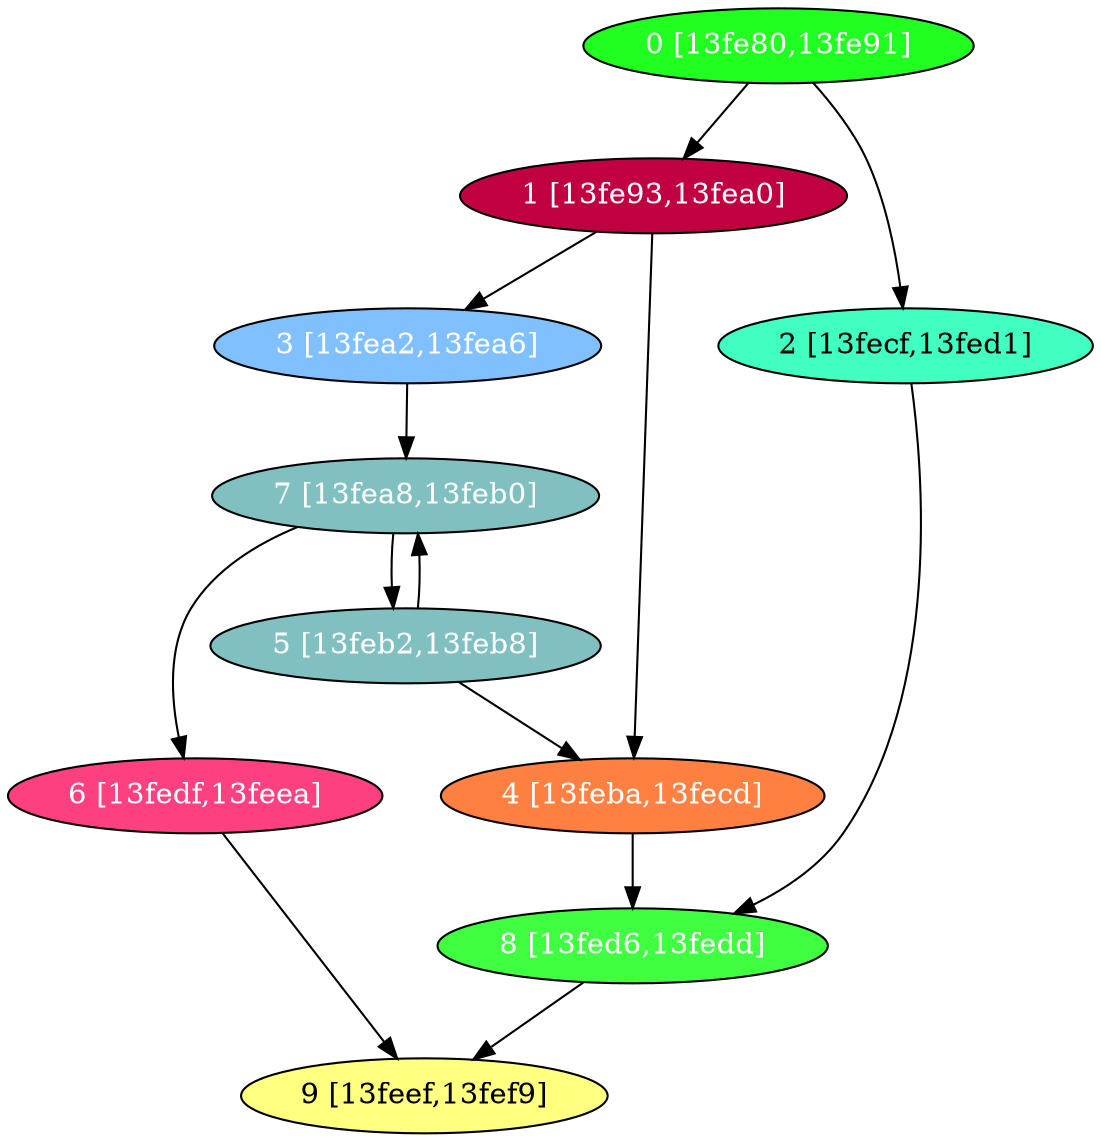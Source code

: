 diGraph libnss3{
	libnss3_0  [style=filled fillcolor="#20FF20" fontcolor="#ffffff" shape=oval label="0 [13fe80,13fe91]"]
	libnss3_1  [style=filled fillcolor="#C00040" fontcolor="#ffffff" shape=oval label="1 [13fe93,13fea0]"]
	libnss3_2  [style=filled fillcolor="#40FFC0" fontcolor="#000000" shape=oval label="2 [13fecf,13fed1]"]
	libnss3_3  [style=filled fillcolor="#80C0FF" fontcolor="#ffffff" shape=oval label="3 [13fea2,13fea6]"]
	libnss3_4  [style=filled fillcolor="#FF8040" fontcolor="#ffffff" shape=oval label="4 [13feba,13fecd]"]
	libnss3_5  [style=filled fillcolor="#80C0C0" fontcolor="#ffffff" shape=oval label="5 [13feb2,13feb8]"]
	libnss3_6  [style=filled fillcolor="#FF4080" fontcolor="#ffffff" shape=oval label="6 [13fedf,13feea]"]
	libnss3_7  [style=filled fillcolor="#80C0C0" fontcolor="#ffffff" shape=oval label="7 [13fea8,13feb0]"]
	libnss3_8  [style=filled fillcolor="#40FF40" fontcolor="#ffffff" shape=oval label="8 [13fed6,13fedd]"]
	libnss3_9  [style=filled fillcolor="#FFFF80" fontcolor="#000000" shape=oval label="9 [13feef,13fef9]"]

	libnss3_0 -> libnss3_1
	libnss3_0 -> libnss3_2
	libnss3_1 -> libnss3_3
	libnss3_1 -> libnss3_4
	libnss3_2 -> libnss3_8
	libnss3_3 -> libnss3_7
	libnss3_4 -> libnss3_8
	libnss3_5 -> libnss3_4
	libnss3_5 -> libnss3_7
	libnss3_6 -> libnss3_9
	libnss3_7 -> libnss3_5
	libnss3_7 -> libnss3_6
	libnss3_8 -> libnss3_9
}